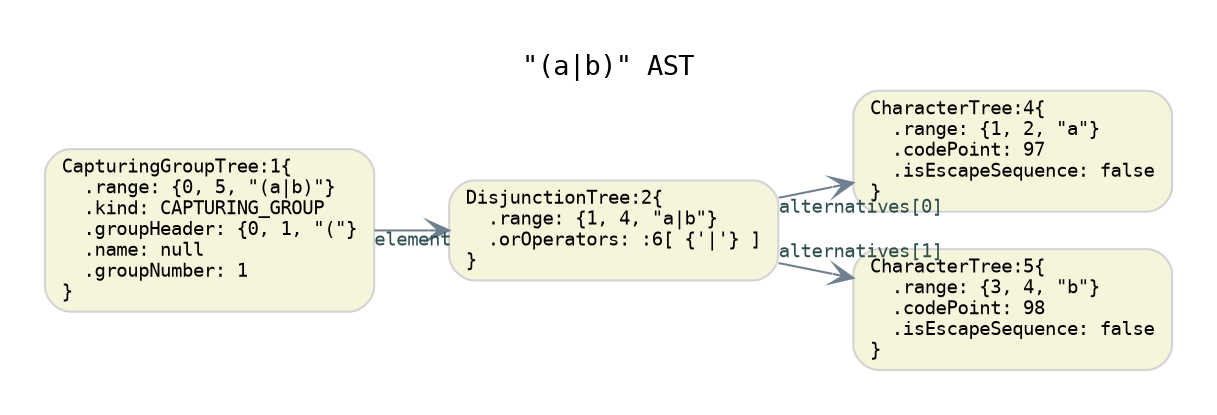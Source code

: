 digraph G {
  rankdir=LR;
  graph [fontname="Monospace", fontsize="13", pad="0.3"]
  labelloc="t";
  label="\"(a|b)\" AST";

  // default nodes
  node [fontname="Monospace", fontsize= "9", shape="box", style="rounded,filled", color="LightGray", fillcolor="Beige", fixedsize="false", width="0.75"]
  1[ label="CapturingGroupTree:1\{\l  .range: \{0, 5, \"(a|b)\"\}\l  .kind: CAPTURING_GROUP\l  .groupHeader: \{0, 1, \"(\"\}\l  .name: null\l  .groupNumber: 1\l\}\l" ]
  2[ label="DisjunctionTree:2\{\l  .range: \{1, 4, \"a|b\"\}\l  .orOperators: :6[ \{'|'\} ]\l\}\l" ]
  4[ label="CharacterTree:4\{\l  .range: \{1, 2, \"a\"\}\l  .codePoint: 97\l  .isEscapeSequence: false\l\}\l" ]
  5[ label="CharacterTree:5\{\l  .range: \{3, 4, \"b\"\}\l  .codePoint: 98\l  .isEscapeSequence: false\l\}\l" ]

  // default edges
  edge [fontname="Monospace", fontsize="9", style="solid", color="SlateGray", fontcolor="DarkSlateGray", arrowhead="vee", arrowtail="none", dir="both"]
  2 -> 4 [ label="",  taillabel="alternatives[0]" ]
  2 -> 5 [ label="",  taillabel="alternatives[1]" ]
  1 -> 2 [ label="",  taillabel="element" ]
}
